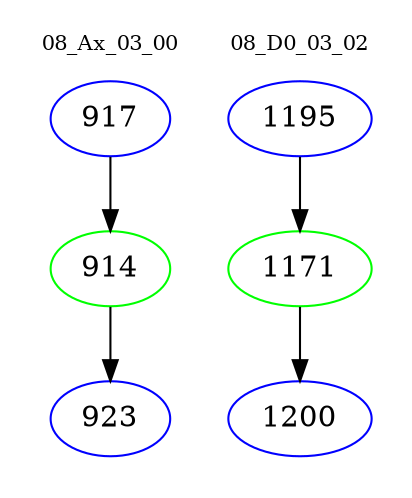 digraph{
subgraph cluster_0 {
color = white
label = "08_Ax_03_00";
fontsize=10;
T0_917 [label="917", color="blue"]
T0_917 -> T0_914 [color="black"]
T0_914 [label="914", color="green"]
T0_914 -> T0_923 [color="black"]
T0_923 [label="923", color="blue"]
}
subgraph cluster_1 {
color = white
label = "08_D0_03_02";
fontsize=10;
T1_1195 [label="1195", color="blue"]
T1_1195 -> T1_1171 [color="black"]
T1_1171 [label="1171", color="green"]
T1_1171 -> T1_1200 [color="black"]
T1_1200 [label="1200", color="blue"]
}
}
